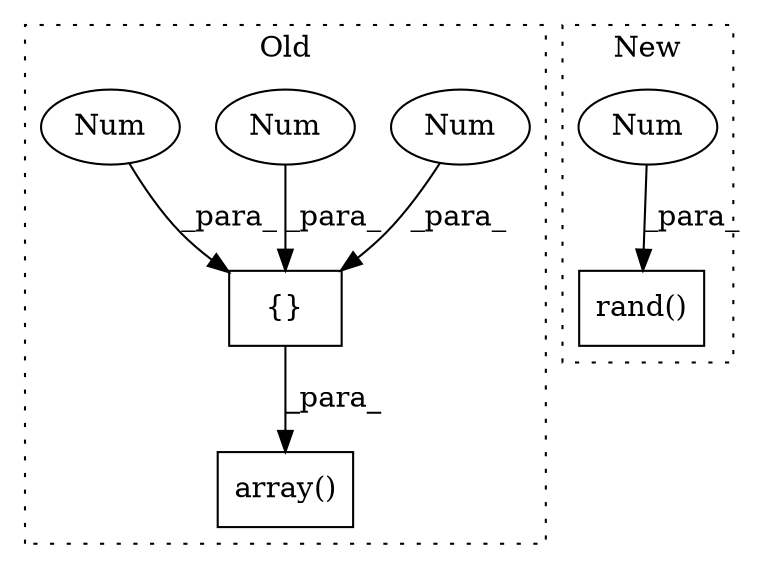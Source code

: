 digraph G {
subgraph cluster0 {
1 [label="array()" a="75" s="123,206" l="9,1" shape="box"];
3 [label="{}" a="59" s="165,173" l="1,0" shape="box"];
5 [label="Num" a="76" s="172" l="1" shape="ellipse"];
6 [label="Num" a="76" s="166" l="1" shape="ellipse"];
7 [label="Num" a="76" s="168" l="1" shape="ellipse"];
label = "Old";
style="dotted";
}
subgraph cluster1 {
2 [label="rand()" a="75" s="1154,1175" l="15,1" shape="box"];
4 [label="Num" a="76" s="1173" l="2" shape="ellipse"];
label = "New";
style="dotted";
}
3 -> 1 [label="_para_"];
4 -> 2 [label="_para_"];
5 -> 3 [label="_para_"];
6 -> 3 [label="_para_"];
7 -> 3 [label="_para_"];
}